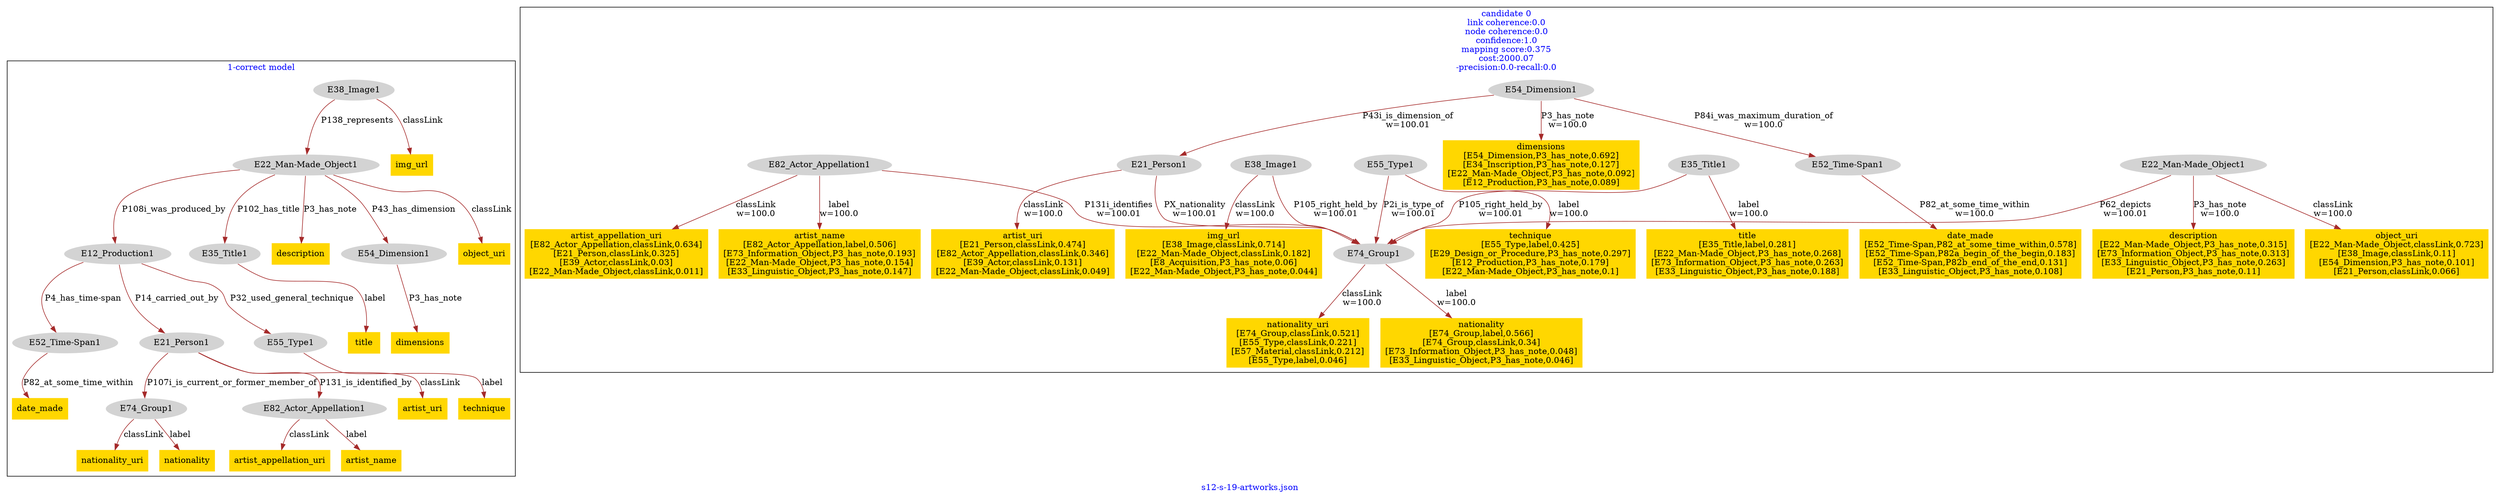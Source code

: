 digraph n0 {
fontcolor="blue"
remincross="true"
label="s12-s-19-artworks.json"
subgraph cluster_0 {
label="1-correct model"
n2[style="filled",color="white",fillcolor="lightgray",label="E12_Production1"];
n3[style="filled",color="white",fillcolor="lightgray",label="E21_Person1"];
n4[style="filled",color="white",fillcolor="lightgray",label="E55_Type1"];
n5[style="filled",color="white",fillcolor="lightgray",label="E52_Time-Span1"];
n6[style="filled",color="white",fillcolor="lightgray",label="E74_Group1"];
n7[style="filled",color="white",fillcolor="lightgray",label="E82_Actor_Appellation1"];
n8[shape="plaintext",style="filled",fillcolor="gold",label="artist_uri"];
n9[style="filled",color="white",fillcolor="lightgray",label="E22_Man-Made_Object1"];
n10[style="filled",color="white",fillcolor="lightgray",label="E35_Title1"];
n11[shape="plaintext",style="filled",fillcolor="gold",label="description"];
n12[style="filled",color="white",fillcolor="lightgray",label="E54_Dimension1"];
n13[shape="plaintext",style="filled",fillcolor="gold",label="object_uri"];
n14[shape="plaintext",style="filled",fillcolor="gold",label="title"];
n15[style="filled",color="white",fillcolor="lightgray",label="E38_Image1"];
n16[shape="plaintext",style="filled",fillcolor="gold",label="img_url"];
n17[shape="plaintext",style="filled",fillcolor="gold",label="date_made"];
n18[shape="plaintext",style="filled",fillcolor="gold",label="dimensions"];
n19[shape="plaintext",style="filled",fillcolor="gold",label="technique"];
n20[shape="plaintext",style="filled",fillcolor="gold",label="nationality_uri"];
n21[shape="plaintext",style="filled",fillcolor="gold",label="nationality"];
n22[shape="plaintext",style="filled",fillcolor="gold",label="artist_appellation_uri"];
n23[shape="plaintext",style="filled",fillcolor="gold",label="artist_name"];
}
subgraph cluster_1 {
label="candidate 0\nlink coherence:0.0\nnode coherence:0.0\nconfidence:1.0\nmapping score:0.375\ncost:2000.07\n-precision:0.0-recall:0.0"
n25[style="filled",color="white",fillcolor="lightgray",label="E21_Person1"];
n26[shape="plaintext",style="filled",fillcolor="gold",label="artist_uri\n[E21_Person,classLink,0.474]\n[E82_Actor_Appellation,classLink,0.346]\n[E39_Actor,classLink,0.131]\n[E22_Man-Made_Object,classLink,0.049]"];
n27[style="filled",color="white",fillcolor="lightgray",label="E22_Man-Made_Object1"];
n28[shape="plaintext",style="filled",fillcolor="gold",label="description\n[E22_Man-Made_Object,P3_has_note,0.315]\n[E73_Information_Object,P3_has_note,0.313]\n[E33_Linguistic_Object,P3_has_note,0.263]\n[E21_Person,P3_has_note,0.11]"];
n29[shape="plaintext",style="filled",fillcolor="gold",label="object_uri\n[E22_Man-Made_Object,classLink,0.723]\n[E38_Image,classLink,0.11]\n[E54_Dimension,P3_has_note,0.101]\n[E21_Person,classLink,0.066]"];
n30[style="filled",color="white",fillcolor="lightgray",label="E35_Title1"];
n31[shape="plaintext",style="filled",fillcolor="gold",label="title\n[E35_Title,label,0.281]\n[E22_Man-Made_Object,P3_has_note,0.268]\n[E73_Information_Object,P3_has_note,0.263]\n[E33_Linguistic_Object,P3_has_note,0.188]"];
n32[style="filled",color="white",fillcolor="lightgray",label="E38_Image1"];
n33[shape="plaintext",style="filled",fillcolor="gold",label="img_url\n[E38_Image,classLink,0.714]\n[E22_Man-Made_Object,classLink,0.182]\n[E8_Acquisition,P3_has_note,0.06]\n[E22_Man-Made_Object,P3_has_note,0.044]"];
n34[style="filled",color="white",fillcolor="lightgray",label="E52_Time-Span1"];
n35[shape="plaintext",style="filled",fillcolor="gold",label="date_made\n[E52_Time-Span,P82_at_some_time_within,0.578]\n[E52_Time-Span,P82a_begin_of_the_begin,0.183]\n[E52_Time-Span,P82b_end_of_the_end,0.131]\n[E33_Linguistic_Object,P3_has_note,0.108]"];
n36[style="filled",color="white",fillcolor="lightgray",label="E54_Dimension1"];
n37[shape="plaintext",style="filled",fillcolor="gold",label="dimensions\n[E54_Dimension,P3_has_note,0.692]\n[E34_Inscription,P3_has_note,0.127]\n[E22_Man-Made_Object,P3_has_note,0.092]\n[E12_Production,P3_has_note,0.089]"];
n38[style="filled",color="white",fillcolor="lightgray",label="E55_Type1"];
n39[shape="plaintext",style="filled",fillcolor="gold",label="technique\n[E55_Type,label,0.425]\n[E29_Design_or_Procedure,P3_has_note,0.297]\n[E12_Production,P3_has_note,0.179]\n[E22_Man-Made_Object,P3_has_note,0.1]"];
n40[style="filled",color="white",fillcolor="lightgray",label="E74_Group1"];
n41[shape="plaintext",style="filled",fillcolor="gold",label="nationality_uri\n[E74_Group,classLink,0.521]\n[E55_Type,classLink,0.221]\n[E57_Material,classLink,0.212]\n[E55_Type,label,0.046]"];
n42[shape="plaintext",style="filled",fillcolor="gold",label="nationality\n[E74_Group,label,0.566]\n[E74_Group,classLink,0.34]\n[E73_Information_Object,P3_has_note,0.048]\n[E33_Linguistic_Object,P3_has_note,0.046]"];
n43[style="filled",color="white",fillcolor="lightgray",label="E82_Actor_Appellation1"];
n44[shape="plaintext",style="filled",fillcolor="gold",label="artist_appellation_uri\n[E82_Actor_Appellation,classLink,0.634]\n[E21_Person,classLink,0.325]\n[E39_Actor,classLink,0.03]\n[E22_Man-Made_Object,classLink,0.011]"];
n45[shape="plaintext",style="filled",fillcolor="gold",label="artist_name\n[E82_Actor_Appellation,label,0.506]\n[E73_Information_Object,P3_has_note,0.193]\n[E22_Man-Made_Object,P3_has_note,0.154]\n[E33_Linguistic_Object,P3_has_note,0.147]"];
}
n2 -> n3[color="brown",fontcolor="black",label="P14_carried_out_by"]
n2 -> n4[color="brown",fontcolor="black",label="P32_used_general_technique"]
n2 -> n5[color="brown",fontcolor="black",label="P4_has_time-span"]
n3 -> n6[color="brown",fontcolor="black",label="P107i_is_current_or_former_member_of"]
n3 -> n7[color="brown",fontcolor="black",label="P131_is_identified_by"]
n3 -> n8[color="brown",fontcolor="black",label="classLink"]
n9 -> n10[color="brown",fontcolor="black",label="P102_has_title"]
n9 -> n2[color="brown",fontcolor="black",label="P108i_was_produced_by"]
n9 -> n11[color="brown",fontcolor="black",label="P3_has_note"]
n9 -> n12[color="brown",fontcolor="black",label="P43_has_dimension"]
n9 -> n13[color="brown",fontcolor="black",label="classLink"]
n10 -> n14[color="brown",fontcolor="black",label="label"]
n15 -> n9[color="brown",fontcolor="black",label="P138_represents"]
n15 -> n16[color="brown",fontcolor="black",label="classLink"]
n5 -> n17[color="brown",fontcolor="black",label="P82_at_some_time_within"]
n12 -> n18[color="brown",fontcolor="black",label="P3_has_note"]
n4 -> n19[color="brown",fontcolor="black",label="label"]
n6 -> n20[color="brown",fontcolor="black",label="classLink"]
n6 -> n21[color="brown",fontcolor="black",label="label"]
n7 -> n22[color="brown",fontcolor="black",label="classLink"]
n7 -> n23[color="brown",fontcolor="black",label="label"]
n25 -> n26[color="brown",fontcolor="black",label="classLink\nw=100.0"]
n27 -> n28[color="brown",fontcolor="black",label="P3_has_note\nw=100.0"]
n27 -> n29[color="brown",fontcolor="black",label="classLink\nw=100.0"]
n30 -> n31[color="brown",fontcolor="black",label="label\nw=100.0"]
n32 -> n33[color="brown",fontcolor="black",label="classLink\nw=100.0"]
n34 -> n35[color="brown",fontcolor="black",label="P82_at_some_time_within\nw=100.0"]
n36 -> n37[color="brown",fontcolor="black",label="P3_has_note\nw=100.0"]
n38 -> n39[color="brown",fontcolor="black",label="label\nw=100.0"]
n40 -> n41[color="brown",fontcolor="black",label="classLink\nw=100.0"]
n40 -> n42[color="brown",fontcolor="black",label="label\nw=100.0"]
n43 -> n44[color="brown",fontcolor="black",label="classLink\nw=100.0"]
n43 -> n45[color="brown",fontcolor="black",label="label\nw=100.0"]
n25 -> n40[color="brown",fontcolor="black",label="PX_nationality\nw=100.01"]
n27 -> n40[color="brown",fontcolor="black",label="P62_depicts\nw=100.01"]
n30 -> n40[color="brown",fontcolor="black",label="P105_right_held_by\nw=100.01"]
n32 -> n40[color="brown",fontcolor="black",label="P105_right_held_by\nw=100.01"]
n36 -> n25[color="brown",fontcolor="black",label="P43i_is_dimension_of\nw=100.01"]
n36 -> n34[color="brown",fontcolor="black",label="P84i_was_maximum_duration_of\nw=100.0"]
n38 -> n40[color="brown",fontcolor="black",label="P2i_is_type_of\nw=100.01"]
n43 -> n40[color="brown",fontcolor="black",label="P131i_identifies\nw=100.01"]
}
